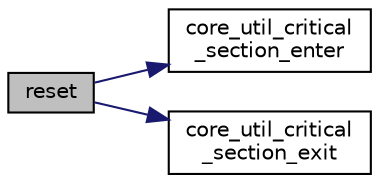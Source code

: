 digraph "reset"
{
 // LATEX_PDF_SIZE
  edge [fontname="Helvetica",fontsize="10",labelfontname="Helvetica",labelfontsize="10"];
  node [fontname="Helvetica",fontsize="10",shape=record];
  rankdir="LR";
  Node1 [label="reset",height=0.2,width=0.4,color="black", fillcolor="grey75", style="filled", fontcolor="black",tooltip=" "];
  Node1 -> Node2 [color="midnightblue",fontsize="10",style="solid",fontname="Helvetica"];
  Node2 [label="core_util_critical\l_section_enter",height=0.2,width=0.4,color="black", fillcolor="white", style="filled",URL="$group__platform.html#ga4d950b3bb0026db2d01df0efd5f18f66",tooltip=" "];
  Node1 -> Node3 [color="midnightblue",fontsize="10",style="solid",fontname="Helvetica"];
  Node3 [label="core_util_critical\l_section_exit",height=0.2,width=0.4,color="black", fillcolor="white", style="filled",URL="$group__platform.html#ga9fbfbd322e41f1f0709332af8c3afc52",tooltip=" "];
}
